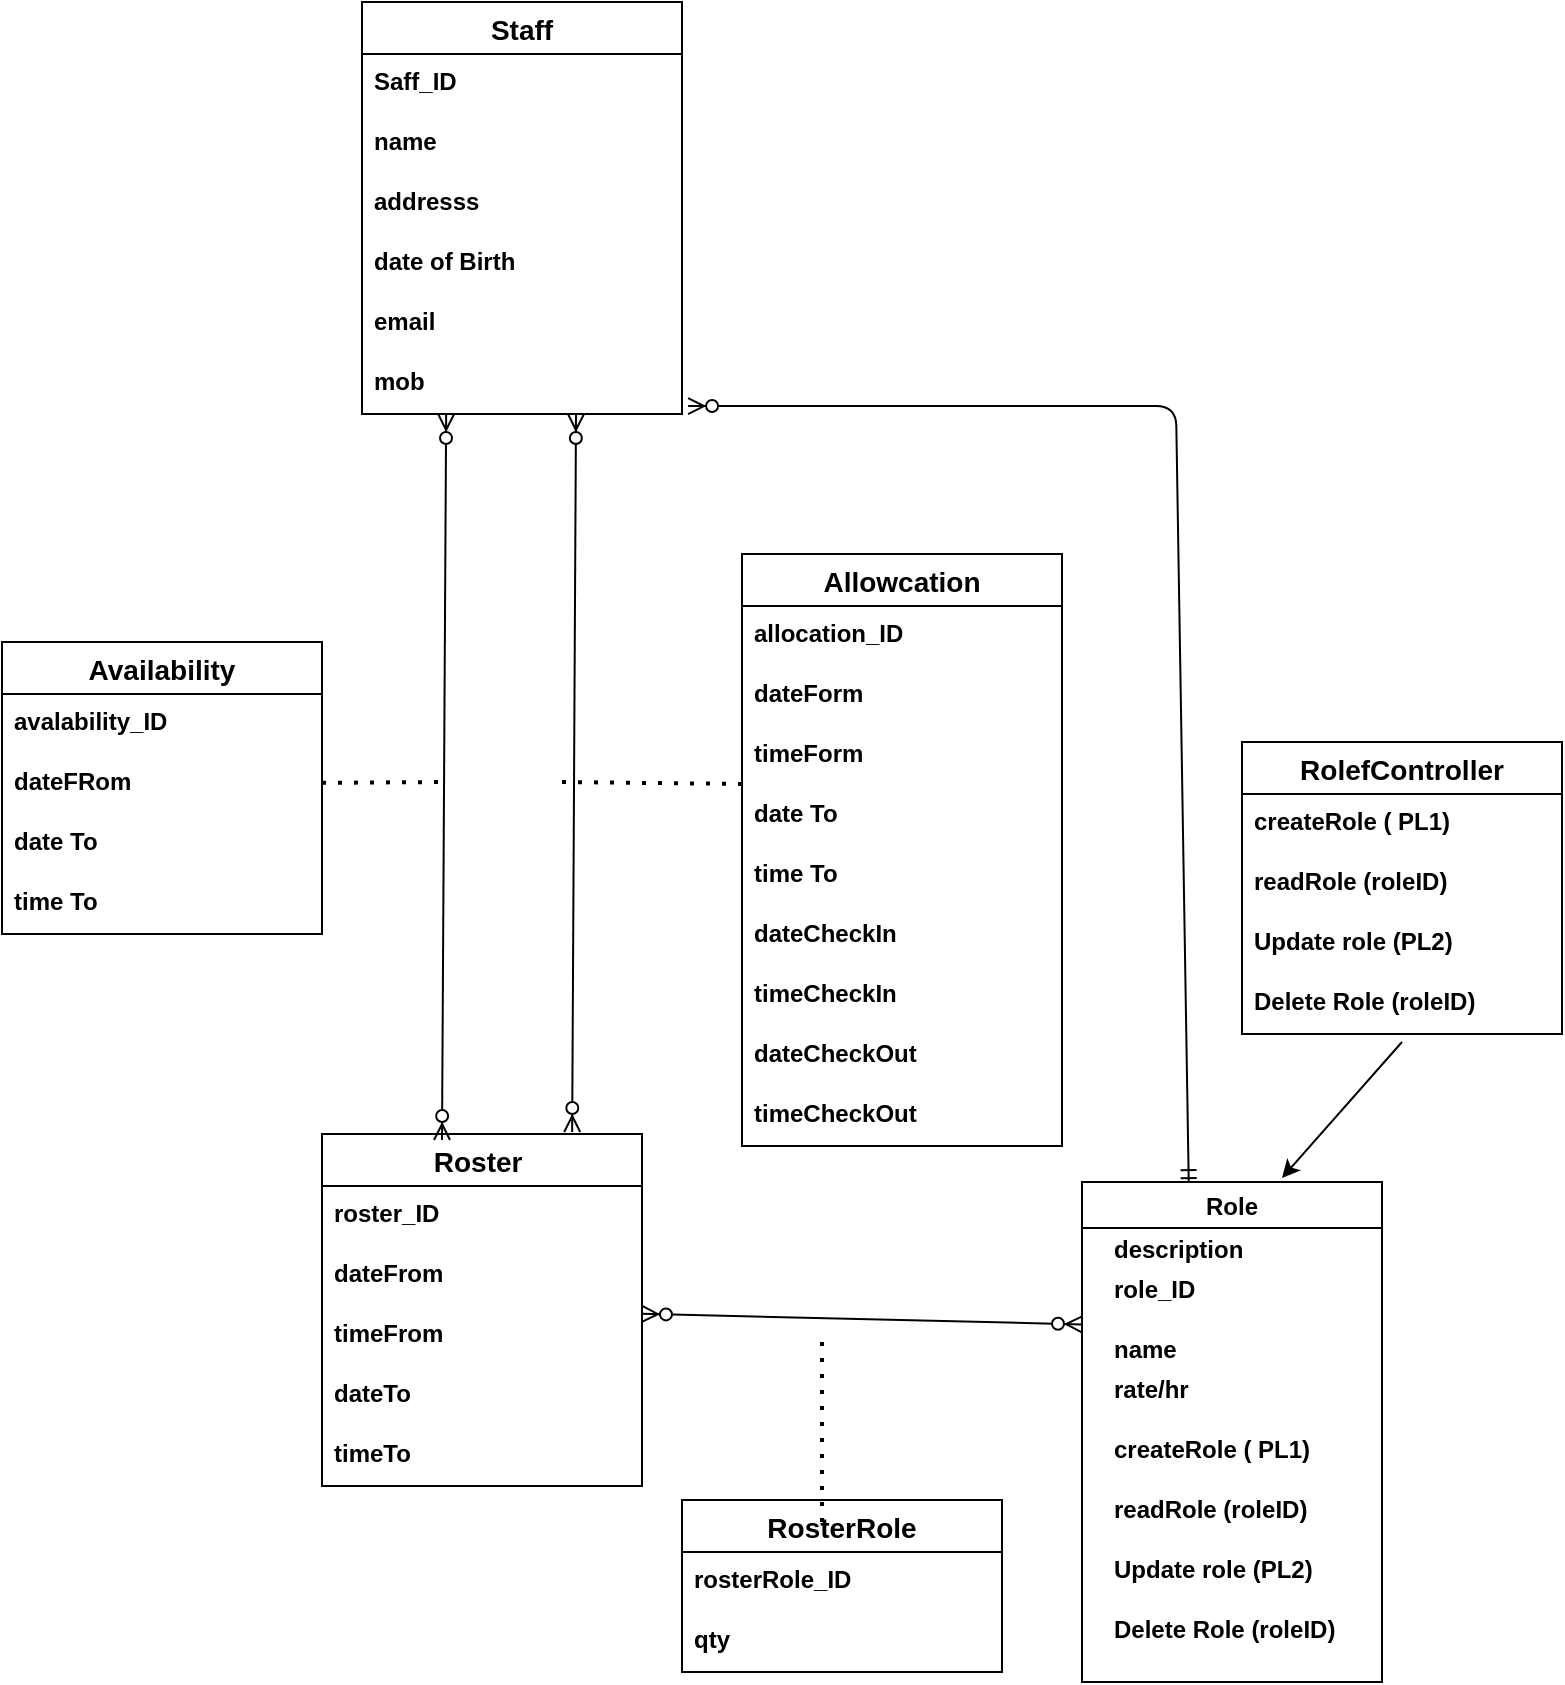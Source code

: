 <mxfile version="14.6.13" type="device"><diagram id="R2lEEEUBdFMjLlhIrx00" name="Page-1"><mxGraphModel dx="1092" dy="1634" grid="1" gridSize="10" guides="1" tooltips="1" connect="1" arrows="1" fold="1" page="1" pageScale="1" pageWidth="850" pageHeight="1100" math="0" shadow="0" extFonts="Permanent Marker^https://fonts.googleapis.com/css?family=Permanent+Marker"><root><mxCell id="0"/><mxCell id="1" parent="0"/><mxCell id="61njK7iiZiGisJ3g96pI-1" value="Staff" style="swimlane;fontStyle=1;childLayout=stackLayout;horizontal=1;startSize=26;horizontalStack=0;resizeParent=1;resizeParentMax=0;resizeLast=0;collapsible=1;marginBottom=0;align=center;fontSize=14;" parent="1" vertex="1"><mxGeometry x="210" y="-40" width="160" height="206" as="geometry"/></mxCell><mxCell id="61njK7iiZiGisJ3g96pI-2" value="Saff_ID" style="text;strokeColor=none;fillColor=none;spacingLeft=4;spacingRight=4;overflow=hidden;rotatable=0;points=[[0,0.5],[1,0.5]];portConstraint=eastwest;fontSize=12;fontStyle=1" parent="61njK7iiZiGisJ3g96pI-1" vertex="1"><mxGeometry y="26" width="160" height="30" as="geometry"/></mxCell><mxCell id="61njK7iiZiGisJ3g96pI-3" value="name" style="text;strokeColor=none;fillColor=none;spacingLeft=4;spacingRight=4;overflow=hidden;rotatable=0;points=[[0,0.5],[1,0.5]];portConstraint=eastwest;fontSize=12;fontStyle=1" parent="61njK7iiZiGisJ3g96pI-1" vertex="1"><mxGeometry y="56" width="160" height="30" as="geometry"/></mxCell><mxCell id="61njK7iiZiGisJ3g96pI-4" value="addresss" style="text;strokeColor=none;fillColor=none;spacingLeft=4;spacingRight=4;overflow=hidden;rotatable=0;points=[[0,0.5],[1,0.5]];portConstraint=eastwest;fontSize=12;fontStyle=1" parent="61njK7iiZiGisJ3g96pI-1" vertex="1"><mxGeometry y="86" width="160" height="30" as="geometry"/></mxCell><mxCell id="61njK7iiZiGisJ3g96pI-5" value="date of Birth" style="text;strokeColor=none;fillColor=none;spacingLeft=4;spacingRight=4;overflow=hidden;rotatable=0;points=[[0,0.5],[1,0.5]];portConstraint=eastwest;fontSize=12;fontStyle=1" parent="61njK7iiZiGisJ3g96pI-1" vertex="1"><mxGeometry y="116" width="160" height="30" as="geometry"/></mxCell><mxCell id="61njK7iiZiGisJ3g96pI-6" value="email" style="text;strokeColor=none;fillColor=none;spacingLeft=4;spacingRight=4;overflow=hidden;rotatable=0;points=[[0,0.5],[1,0.5]];portConstraint=eastwest;fontSize=12;fontStyle=1" parent="61njK7iiZiGisJ3g96pI-1" vertex="1"><mxGeometry y="146" width="160" height="30" as="geometry"/></mxCell><mxCell id="yPwao19YqIxJ0ShLMae_-12" value="mob" style="text;strokeColor=none;fillColor=none;spacingLeft=4;spacingRight=4;overflow=hidden;rotatable=0;points=[[0,0.5],[1,0.5]];portConstraint=eastwest;fontSize=12;fontStyle=1" parent="61njK7iiZiGisJ3g96pI-1" vertex="1"><mxGeometry y="176" width="160" height="30" as="geometry"/></mxCell><mxCell id="61njK7iiZiGisJ3g96pI-8" value="Allowcation" style="swimlane;fontStyle=1;childLayout=stackLayout;horizontal=1;startSize=26;horizontalStack=0;resizeParent=1;resizeParentMax=0;resizeLast=0;collapsible=1;marginBottom=0;align=center;fontSize=14;" parent="1" vertex="1"><mxGeometry x="400" y="236" width="160" height="296" as="geometry"/></mxCell><mxCell id="61njK7iiZiGisJ3g96pI-9" value="allocation_ID" style="text;strokeColor=none;fillColor=none;spacingLeft=4;spacingRight=4;overflow=hidden;rotatable=0;points=[[0,0.5],[1,0.5]];portConstraint=eastwest;fontSize=12;fontStyle=1" parent="61njK7iiZiGisJ3g96pI-8" vertex="1"><mxGeometry y="26" width="160" height="30" as="geometry"/></mxCell><mxCell id="61njK7iiZiGisJ3g96pI-10" value="dateForm" style="text;strokeColor=none;fillColor=none;spacingLeft=4;spacingRight=4;overflow=hidden;rotatable=0;points=[[0,0.5],[1,0.5]];portConstraint=eastwest;fontSize=12;fontStyle=1" parent="61njK7iiZiGisJ3g96pI-8" vertex="1"><mxGeometry y="56" width="160" height="30" as="geometry"/></mxCell><mxCell id="61njK7iiZiGisJ3g96pI-11" value="timeForm" style="text;strokeColor=none;fillColor=none;spacingLeft=4;spacingRight=4;overflow=hidden;rotatable=0;points=[[0,0.5],[1,0.5]];portConstraint=eastwest;fontSize=12;fontStyle=1" parent="61njK7iiZiGisJ3g96pI-8" vertex="1"><mxGeometry y="86" width="160" height="30" as="geometry"/></mxCell><mxCell id="61njK7iiZiGisJ3g96pI-12" value="date To" style="text;strokeColor=none;fillColor=none;spacingLeft=4;spacingRight=4;overflow=hidden;rotatable=0;points=[[0,0.5],[1,0.5]];portConstraint=eastwest;fontSize=12;fontStyle=1" parent="61njK7iiZiGisJ3g96pI-8" vertex="1"><mxGeometry y="116" width="160" height="30" as="geometry"/></mxCell><mxCell id="61njK7iiZiGisJ3g96pI-13" value="time To" style="text;strokeColor=none;fillColor=none;spacingLeft=4;spacingRight=4;overflow=hidden;rotatable=0;points=[[0,0.5],[1,0.5]];portConstraint=eastwest;fontSize=12;fontStyle=1" parent="61njK7iiZiGisJ3g96pI-8" vertex="1"><mxGeometry y="146" width="160" height="30" as="geometry"/></mxCell><mxCell id="61njK7iiZiGisJ3g96pI-14" value="dateCheckIn" style="text;strokeColor=none;fillColor=none;spacingLeft=4;spacingRight=4;overflow=hidden;rotatable=0;points=[[0,0.5],[1,0.5]];portConstraint=eastwest;fontSize=12;fontStyle=1" parent="61njK7iiZiGisJ3g96pI-8" vertex="1"><mxGeometry y="176" width="160" height="30" as="geometry"/></mxCell><mxCell id="61njK7iiZiGisJ3g96pI-15" value="timeCheckIn" style="text;strokeColor=none;fillColor=none;spacingLeft=4;spacingRight=4;overflow=hidden;rotatable=0;points=[[0,0.5],[1,0.5]];portConstraint=eastwest;fontSize=12;fontStyle=1" parent="61njK7iiZiGisJ3g96pI-8" vertex="1"><mxGeometry y="206" width="160" height="30" as="geometry"/></mxCell><mxCell id="61njK7iiZiGisJ3g96pI-16" value="dateCheckOut&#10;" style="text;strokeColor=none;fillColor=none;spacingLeft=4;spacingRight=4;overflow=hidden;rotatable=0;points=[[0,0.5],[1,0.5]];portConstraint=eastwest;fontSize=12;fontStyle=1" parent="61njK7iiZiGisJ3g96pI-8" vertex="1"><mxGeometry y="236" width="160" height="30" as="geometry"/></mxCell><mxCell id="61njK7iiZiGisJ3g96pI-17" value="timeCheckOut" style="text;strokeColor=none;fillColor=none;spacingLeft=4;spacingRight=4;overflow=hidden;rotatable=0;points=[[0,0.5],[1,0.5]];portConstraint=eastwest;fontSize=12;fontStyle=1" parent="61njK7iiZiGisJ3g96pI-8" vertex="1"><mxGeometry y="266" width="160" height="30" as="geometry"/></mxCell><mxCell id="k-zuApgB2xcEh66emlyo-3" style="edgeStyle=orthogonalEdgeStyle;rounded=0;orthogonalLoop=1;jettySize=auto;html=1;exitX=0.5;exitY=1;exitDx=0;exitDy=0;fontStyle=1" parent="61njK7iiZiGisJ3g96pI-8" edge="1"><mxGeometry relative="1" as="geometry"><mxPoint x="80" y="356" as="sourcePoint"/><mxPoint x="80" y="356" as="targetPoint"/></mxGeometry></mxCell><mxCell id="61njK7iiZiGisJ3g96pI-18" value="Roster " style="swimlane;fontStyle=1;childLayout=stackLayout;horizontal=1;startSize=26;horizontalStack=0;resizeParent=1;resizeParentMax=0;resizeLast=0;collapsible=1;marginBottom=0;align=center;fontSize=14;" parent="1" vertex="1"><mxGeometry x="190" y="526" width="160" height="176" as="geometry"/></mxCell><mxCell id="61njK7iiZiGisJ3g96pI-19" value="roster_ID" style="text;strokeColor=none;fillColor=none;spacingLeft=4;spacingRight=4;overflow=hidden;rotatable=0;points=[[0,0.5],[1,0.5]];portConstraint=eastwest;fontSize=12;fontStyle=1" parent="61njK7iiZiGisJ3g96pI-18" vertex="1"><mxGeometry y="26" width="160" height="30" as="geometry"/></mxCell><mxCell id="61njK7iiZiGisJ3g96pI-20" value="dateFrom" style="text;strokeColor=none;fillColor=none;spacingLeft=4;spacingRight=4;overflow=hidden;rotatable=0;points=[[0,0.5],[1,0.5]];portConstraint=eastwest;fontSize=12;fontStyle=1" parent="61njK7iiZiGisJ3g96pI-18" vertex="1"><mxGeometry y="56" width="160" height="30" as="geometry"/></mxCell><mxCell id="61njK7iiZiGisJ3g96pI-21" value="timeFrom" style="text;strokeColor=none;fillColor=none;spacingLeft=4;spacingRight=4;overflow=hidden;rotatable=0;points=[[0,0.5],[1,0.5]];portConstraint=eastwest;fontSize=12;fontStyle=1" parent="61njK7iiZiGisJ3g96pI-18" vertex="1"><mxGeometry y="86" width="160" height="30" as="geometry"/></mxCell><mxCell id="61njK7iiZiGisJ3g96pI-22" value="dateTo" style="text;strokeColor=none;fillColor=none;spacingLeft=4;spacingRight=4;overflow=hidden;rotatable=0;points=[[0,0.5],[1,0.5]];portConstraint=eastwest;fontSize=12;fontStyle=1" parent="61njK7iiZiGisJ3g96pI-18" vertex="1"><mxGeometry y="116" width="160" height="30" as="geometry"/></mxCell><mxCell id="61njK7iiZiGisJ3g96pI-23" value="timeTo" style="text;strokeColor=none;fillColor=none;spacingLeft=4;spacingRight=4;overflow=hidden;rotatable=0;points=[[0,0.5],[1,0.5]];portConstraint=eastwest;fontSize=12;fontStyle=1" parent="61njK7iiZiGisJ3g96pI-18" vertex="1"><mxGeometry y="146" width="160" height="30" as="geometry"/></mxCell><mxCell id="61njK7iiZiGisJ3g96pI-24" value="Availability" style="swimlane;fontStyle=1;childLayout=stackLayout;horizontal=1;startSize=26;horizontalStack=0;resizeParent=1;resizeParentMax=0;resizeLast=0;collapsible=1;marginBottom=0;align=center;fontSize=14;" parent="1" vertex="1"><mxGeometry x="30" y="280" width="160" height="146" as="geometry"/></mxCell><mxCell id="61njK7iiZiGisJ3g96pI-25" value="avalability_ID" style="text;strokeColor=none;fillColor=none;spacingLeft=4;spacingRight=4;overflow=hidden;rotatable=0;points=[[0,0.5],[1,0.5]];portConstraint=eastwest;fontSize=12;fontStyle=1" parent="61njK7iiZiGisJ3g96pI-24" vertex="1"><mxGeometry y="26" width="160" height="30" as="geometry"/></mxCell><mxCell id="61njK7iiZiGisJ3g96pI-26" value="dateFRom" style="text;strokeColor=none;fillColor=none;spacingLeft=4;spacingRight=4;overflow=hidden;rotatable=0;points=[[0,0.5],[1,0.5]];portConstraint=eastwest;fontSize=12;fontStyle=1" parent="61njK7iiZiGisJ3g96pI-24" vertex="1"><mxGeometry y="56" width="160" height="30" as="geometry"/></mxCell><mxCell id="61njK7iiZiGisJ3g96pI-27" value="date To" style="text;strokeColor=none;fillColor=none;spacingLeft=4;spacingRight=4;overflow=hidden;rotatable=0;points=[[0,0.5],[1,0.5]];portConstraint=eastwest;fontSize=12;fontStyle=1" parent="61njK7iiZiGisJ3g96pI-24" vertex="1"><mxGeometry y="86" width="160" height="30" as="geometry"/></mxCell><mxCell id="61njK7iiZiGisJ3g96pI-28" value="time To" style="text;strokeColor=none;fillColor=none;spacingLeft=4;spacingRight=4;overflow=hidden;rotatable=0;points=[[0,0.5],[1,0.5]];portConstraint=eastwest;fontSize=12;fontStyle=1" parent="61njK7iiZiGisJ3g96pI-24" vertex="1"><mxGeometry y="116" width="160" height="30" as="geometry"/></mxCell><mxCell id="61njK7iiZiGisJ3g96pI-29" value="RosterRole" style="swimlane;fontStyle=1;childLayout=stackLayout;horizontal=1;startSize=26;horizontalStack=0;resizeParent=1;resizeParentMax=0;resizeLast=0;collapsible=1;marginBottom=0;align=center;fontSize=14;" parent="1" vertex="1"><mxGeometry x="370" y="709" width="160" height="86" as="geometry"/></mxCell><mxCell id="61njK7iiZiGisJ3g96pI-30" value="rosterRole_ID" style="text;strokeColor=none;fillColor=none;spacingLeft=4;spacingRight=4;overflow=hidden;rotatable=0;points=[[0,0.5],[1,0.5]];portConstraint=eastwest;fontSize=12;fontStyle=1" parent="61njK7iiZiGisJ3g96pI-29" vertex="1"><mxGeometry y="26" width="160" height="30" as="geometry"/></mxCell><mxCell id="61njK7iiZiGisJ3g96pI-31" value="qty" style="text;strokeColor=none;fillColor=none;spacingLeft=4;spacingRight=4;overflow=hidden;rotatable=0;points=[[0,0.5],[1,0.5]];portConstraint=eastwest;fontSize=12;fontStyle=1" parent="61njK7iiZiGisJ3g96pI-29" vertex="1"><mxGeometry y="56" width="160" height="30" as="geometry"/></mxCell><mxCell id="61njK7iiZiGisJ3g96pI-37" value="" style="endArrow=none;dashed=1;html=1;dashPattern=1 3;strokeWidth=2;fontStyle=1" parent="1" edge="1"><mxGeometry width="50" height="50" relative="1" as="geometry"><mxPoint x="440" y="720" as="sourcePoint"/><mxPoint x="440" y="630" as="targetPoint"/></mxGeometry></mxCell><mxCell id="61njK7iiZiGisJ3g96pI-38" value="" style="fontSize=12;html=1;endArrow=ERzeroToMany;startArrow=ERmandOne;exitX=0.356;exitY=0.014;exitDx=0;exitDy=0;exitPerimeter=0;elbow=vertical;fontStyle=1;entryX=1.019;entryY=0.867;entryDx=0;entryDy=0;entryPerimeter=0;" parent="1" edge="1"><mxGeometry width="100" height="100" relative="1" as="geometry"><mxPoint x="623.4" y="552.044" as="sourcePoint"/><mxPoint x="373.04" y="162.01" as="targetPoint"/><Array as="points"><mxPoint x="617" y="162"/><mxPoint x="500" y="162"/></Array></mxGeometry></mxCell><mxCell id="61njK7iiZiGisJ3g96pI-39" value="" style="fontSize=12;html=1;endArrow=ERzeroToMany;endFill=1;startArrow=ERzeroToMany;exitX=0.688;exitY=0;exitDx=0;exitDy=0;exitPerimeter=0;fontStyle=1;entryX=0.263;entryY=1;entryDx=0;entryDy=0;entryPerimeter=0;" parent="1" edge="1" target="yPwao19YqIxJ0ShLMae_-12"><mxGeometry width="100" height="100" relative="1" as="geometry"><mxPoint x="250.0" y="529" as="sourcePoint"/><mxPoint x="251.92" y="256" as="targetPoint"/><Array as="points"/></mxGeometry></mxCell><mxCell id="61njK7iiZiGisJ3g96pI-41" value="" style="fontSize=12;html=1;endArrow=ERzeroToMany;endFill=1;startArrow=ERzeroToMany;fontStyle=1" parent="1" source="61njK7iiZiGisJ3g96pI-18" edge="1"><mxGeometry width="100" height="100" relative="1" as="geometry"><mxPoint x="535" y="657" as="sourcePoint"/><mxPoint x="570" y="621.2" as="targetPoint"/></mxGeometry></mxCell><mxCell id="61njK7iiZiGisJ3g96pI-42" value="" style="endArrow=none;dashed=1;html=1;dashPattern=1 3;strokeWidth=2;entryX=0.013;entryY=0.967;entryDx=0;entryDy=0;entryPerimeter=0;fontStyle=1" parent="1" target="61njK7iiZiGisJ3g96pI-11" edge="1"><mxGeometry width="50" height="50" relative="1" as="geometry"><mxPoint x="310" y="350" as="sourcePoint"/><mxPoint x="380" y="340" as="targetPoint"/></mxGeometry></mxCell><mxCell id="61njK7iiZiGisJ3g96pI-43" value="" style="endArrow=none;dashed=1;html=1;dashPattern=1 3;strokeWidth=2;fontStyle=1" parent="1" source="61njK7iiZiGisJ3g96pI-26" edge="1"><mxGeometry width="50" height="50" relative="1" as="geometry"><mxPoint x="200" y="400" as="sourcePoint"/><mxPoint x="250" y="350" as="targetPoint"/></mxGeometry></mxCell><mxCell id="yPwao19YqIxJ0ShLMae_-1" value="RolefController" style="swimlane;fontStyle=1;childLayout=stackLayout;horizontal=1;startSize=26;horizontalStack=0;resizeParent=1;resizeParentMax=0;resizeLast=0;collapsible=1;marginBottom=0;align=center;fontSize=14;" parent="1" vertex="1"><mxGeometry x="650" y="330" width="160" height="146" as="geometry"/></mxCell><mxCell id="yPwao19YqIxJ0ShLMae_-2" value="createRole ( PL1)" style="text;strokeColor=none;fillColor=none;spacingLeft=4;spacingRight=4;overflow=hidden;rotatable=0;points=[[0,0.5],[1,0.5]];portConstraint=eastwest;fontSize=12;fontStyle=1" parent="yPwao19YqIxJ0ShLMae_-1" vertex="1"><mxGeometry y="26" width="160" height="30" as="geometry"/></mxCell><mxCell id="yPwao19YqIxJ0ShLMae_-3" value="readRole (roleID)" style="text;strokeColor=none;fillColor=none;spacingLeft=4;spacingRight=4;overflow=hidden;rotatable=0;points=[[0,0.5],[1,0.5]];portConstraint=eastwest;fontSize=12;fontStyle=1" parent="yPwao19YqIxJ0ShLMae_-1" vertex="1"><mxGeometry y="56" width="160" height="30" as="geometry"/></mxCell><mxCell id="yPwao19YqIxJ0ShLMae_-4" value="Update role (PL2)" style="text;strokeColor=none;fillColor=none;spacingLeft=4;spacingRight=4;overflow=hidden;rotatable=0;points=[[0,0.5],[1,0.5]];portConstraint=eastwest;fontSize=12;fontStyle=1" parent="yPwao19YqIxJ0ShLMae_-1" vertex="1"><mxGeometry y="86" width="160" height="30" as="geometry"/></mxCell><mxCell id="yPwao19YqIxJ0ShLMae_-6" value="Delete Role (roleID)" style="text;strokeColor=none;fillColor=none;spacingLeft=4;spacingRight=4;overflow=hidden;rotatable=0;points=[[0,0.5],[1,0.5]];portConstraint=eastwest;fontSize=12;fontStyle=1" parent="yPwao19YqIxJ0ShLMae_-1" vertex="1"><mxGeometry y="116" width="160" height="30" as="geometry"/></mxCell><mxCell id="yPwao19YqIxJ0ShLMae_-9" value="" style="fontSize=12;html=1;endArrow=ERzeroToMany;endFill=1;startArrow=ERzeroToMany;exitX=0.688;exitY=0;exitDx=0;exitDy=0;exitPerimeter=0;fontStyle=1" parent="1" edge="1"><mxGeometry width="100" height="100" relative="1" as="geometry"><mxPoint x="315.08" y="525" as="sourcePoint"/><mxPoint x="317" y="166" as="targetPoint"/><Array as="points"/></mxGeometry></mxCell><mxCell id="k-zuApgB2xcEh66emlyo-1" value="" style="endArrow=classic;html=1;fontStyle=1;" parent="1" edge="1"><mxGeometry width="50" height="50" relative="1" as="geometry"><mxPoint x="730" y="480" as="sourcePoint"/><mxPoint x="670" y="548" as="targetPoint"/></mxGeometry></mxCell><mxCell id="zpr20WsYOEIH0nzEVJ6x-7" value="Role" style="swimlane;fontStyle=1" vertex="1" parent="1"><mxGeometry x="570" y="550" width="150" height="250" as="geometry"/></mxCell><mxCell id="zpr20WsYOEIH0nzEVJ6x-12" value="name" style="text;strokeColor=none;fillColor=none;spacingLeft=4;spacingRight=4;overflow=hidden;rotatable=0;points=[[0,0.5],[1,0.5]];portConstraint=eastwest;fontSize=12;fontStyle=1" vertex="1" parent="zpr20WsYOEIH0nzEVJ6x-7"><mxGeometry x="10" y="70" width="150" height="30" as="geometry"/></mxCell><mxCell id="zpr20WsYOEIH0nzEVJ6x-2" value="createRole ( PL1)" style="text;strokeColor=none;fillColor=none;spacingLeft=4;spacingRight=4;overflow=hidden;rotatable=0;points=[[0,0.5],[1,0.5]];portConstraint=eastwest;fontSize=12;fontStyle=1" vertex="1" parent="zpr20WsYOEIH0nzEVJ6x-7"><mxGeometry x="10" y="120" width="150" height="30" as="geometry"/></mxCell><mxCell id="zpr20WsYOEIH0nzEVJ6x-4" value="readRole (roleID)" style="text;strokeColor=none;fillColor=none;spacingLeft=4;spacingRight=4;overflow=hidden;rotatable=0;points=[[0,0.5],[1,0.5]];portConstraint=eastwest;fontSize=12;fontStyle=1" vertex="1" parent="zpr20WsYOEIH0nzEVJ6x-7"><mxGeometry x="10" y="150" width="160" height="30" as="geometry"/></mxCell><mxCell id="zpr20WsYOEIH0nzEVJ6x-5" value="Update role (PL2)" style="text;strokeColor=none;fillColor=none;spacingLeft=4;spacingRight=4;overflow=hidden;rotatable=0;points=[[0,0.5],[1,0.5]];portConstraint=eastwest;fontSize=12;fontStyle=1" vertex="1" parent="zpr20WsYOEIH0nzEVJ6x-7"><mxGeometry x="10" y="180" width="160" height="30" as="geometry"/></mxCell><mxCell id="zpr20WsYOEIH0nzEVJ6x-6" value="Delete Role (roleID)" style="text;strokeColor=none;fillColor=none;spacingLeft=4;spacingRight=4;overflow=hidden;rotatable=0;points=[[0,0.5],[1,0.5]];portConstraint=eastwest;fontSize=12;fontStyle=1" vertex="1" parent="zpr20WsYOEIH0nzEVJ6x-7"><mxGeometry x="10" y="210" width="160" height="30" as="geometry"/></mxCell><mxCell id="zpr20WsYOEIH0nzEVJ6x-10" value="description&#10;" style="text;strokeColor=none;fillColor=none;spacingLeft=4;spacingRight=4;overflow=hidden;rotatable=0;points=[[0,0.5],[1,0.5]];portConstraint=eastwest;fontSize=12;fontStyle=1" vertex="1" parent="zpr20WsYOEIH0nzEVJ6x-7"><mxGeometry x="10" y="20" width="150" height="30" as="geometry"/></mxCell><mxCell id="zpr20WsYOEIH0nzEVJ6x-11" value="role_ID" style="text;strokeColor=none;fillColor=none;spacingLeft=4;spacingRight=4;overflow=hidden;rotatable=0;points=[[0,0.5],[1,0.5]];portConstraint=eastwest;fontSize=12;fontStyle=1" vertex="1" parent="zpr20WsYOEIH0nzEVJ6x-7"><mxGeometry x="10" y="40" width="150" height="30" as="geometry"/></mxCell><mxCell id="zpr20WsYOEIH0nzEVJ6x-13" value="rate/hr" style="text;strokeColor=none;fillColor=none;spacingLeft=4;spacingRight=4;overflow=hidden;rotatable=0;points=[[0,0.5],[1,0.5]];portConstraint=eastwest;fontSize=12;fontStyle=1" vertex="1" parent="zpr20WsYOEIH0nzEVJ6x-7"><mxGeometry x="10" y="90" width="150" height="30" as="geometry"/></mxCell></root></mxGraphModel></diagram></mxfile>